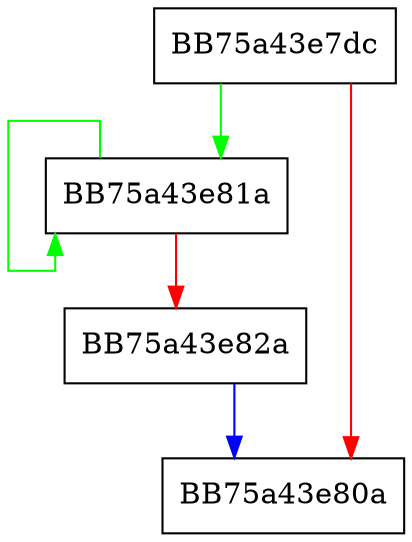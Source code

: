digraph AcquireExclusive {
  node [shape="box"];
  graph [splines=ortho];
  BB75a43e7dc -> BB75a43e81a [color="green"];
  BB75a43e7dc -> BB75a43e80a [color="red"];
  BB75a43e81a -> BB75a43e81a [color="green"];
  BB75a43e81a -> BB75a43e82a [color="red"];
  BB75a43e82a -> BB75a43e80a [color="blue"];
}
